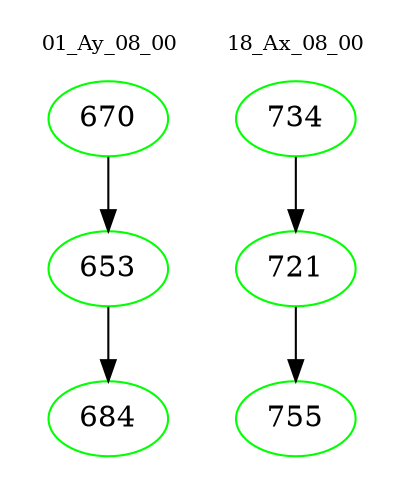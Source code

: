 digraph{
subgraph cluster_0 {
color = white
label = "01_Ay_08_00";
fontsize=10;
T0_670 [label="670", color="green"]
T0_670 -> T0_653 [color="black"]
T0_653 [label="653", color="green"]
T0_653 -> T0_684 [color="black"]
T0_684 [label="684", color="green"]
}
subgraph cluster_1 {
color = white
label = "18_Ax_08_00";
fontsize=10;
T1_734 [label="734", color="green"]
T1_734 -> T1_721 [color="black"]
T1_721 [label="721", color="green"]
T1_721 -> T1_755 [color="black"]
T1_755 [label="755", color="green"]
}
}
